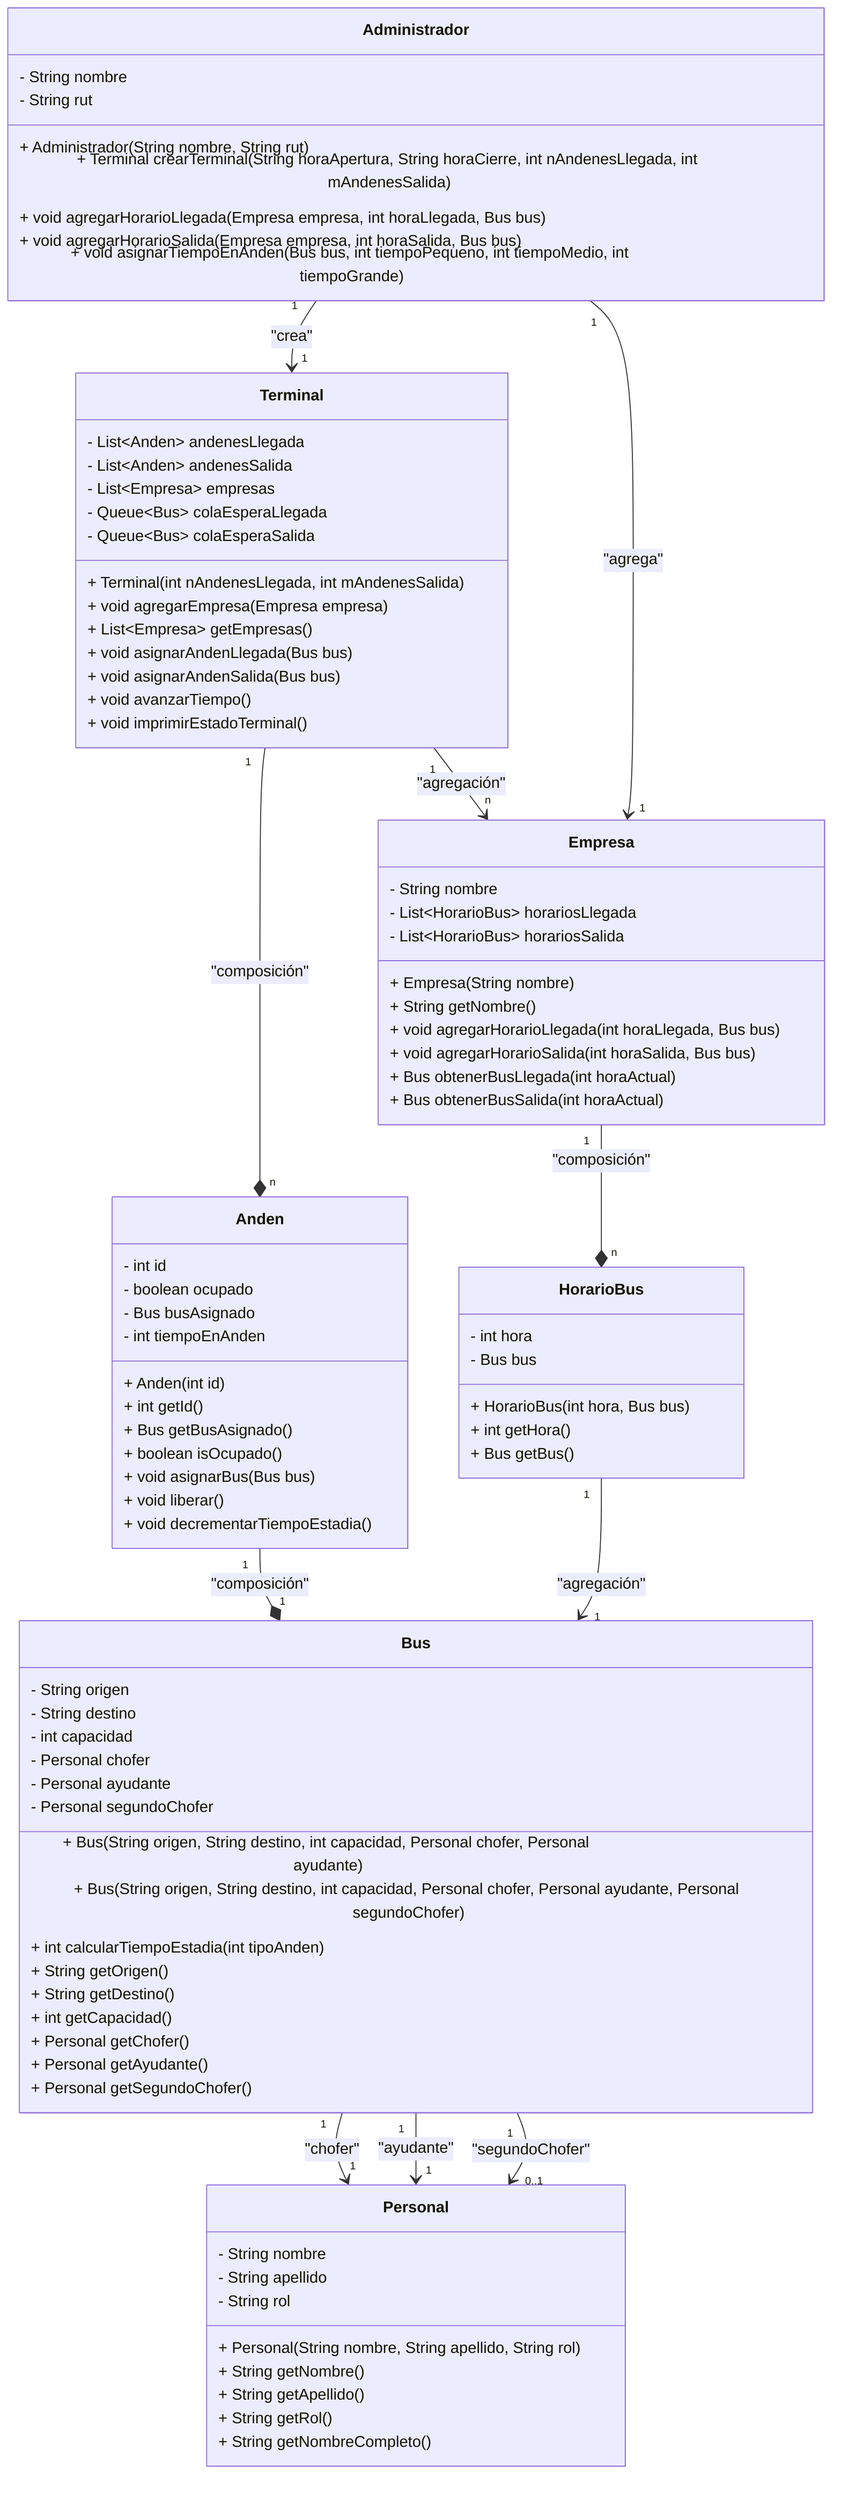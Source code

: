 classDiagram
    class Terminal {
        - List~Anden~ andenesLlegada
        - List~Anden~ andenesSalida
        - List~Empresa~ empresas
        - Queue~Bus~ colaEsperaLlegada
        - Queue~Bus~ colaEsperaSalida
        + Terminal(int nAndenesLlegada, int mAndenesSalida)
        + void agregarEmpresa(Empresa empresa)
        + List~Empresa~ getEmpresas()
        + void asignarAndenLlegada(Bus bus)
        + void asignarAndenSalida(Bus bus)
        + void avanzarTiempo()
        + void imprimirEstadoTerminal()
    }

    class Empresa {
        - String nombre
        - List~HorarioBus~ horariosLlegada
        - List~HorarioBus~ horariosSalida
        + Empresa(String nombre)
        + String getNombre()
        + void agregarHorarioLlegada(int horaLlegada, Bus bus)
        + void agregarHorarioSalida(int horaSalida, Bus bus)
        + Bus obtenerBusLlegada(int horaActual)
        + Bus obtenerBusSalida(int horaActual)
    }

    class Anden {
        - int id
        - boolean ocupado
        - Bus busAsignado
        - int tiempoEnAnden
        + Anden(int id)
        + int getId()
        + Bus getBusAsignado()
        + boolean isOcupado()
        + void asignarBus(Bus bus)
        + void liberar()
        + void decrementarTiempoEstadia()
    }

    class Bus {
        - String origen
        - String destino
        - int capacidad
        - Personal chofer
        - Personal ayudante
        - Personal segundoChofer
        + Bus(String origen, String destino, int capacidad, Personal chofer, Personal ayudante)
        + Bus(String origen, String destino, int capacidad, Personal chofer, Personal ayudante, Personal segundoChofer)
        + int calcularTiempoEstadia(int tipoAnden)
        + String getOrigen()
        + String getDestino()
        + int getCapacidad()
        + Personal getChofer()
        + Personal getAyudante()
        + Personal getSegundoChofer()
    }

    class HorarioBus {
        - int hora
        - Bus bus
        + HorarioBus(int hora, Bus bus)
        + int getHora()
        + Bus getBus()
    }

    class Personal {
        - String nombre
        - String apellido
        - String rol
        + Personal(String nombre, String apellido, String rol)
        + String getNombre()
        + String getApellido()
        + String getRol()
        + String getNombreCompleto()
    }

    class Administrador {
        - String nombre
        - String rut
        + Administrador(String nombre, String rut)
        + Terminal crearTerminal(String horaApertura, String horaCierre, int nAndenesLlegada, int mAndenesSalida)
        + void agregarHorarioLlegada(Empresa empresa, int horaLlegada, Bus bus)
        + void agregarHorarioSalida(Empresa empresa, int horaSalida, Bus bus)
        + void asignarTiempoEnAnden(Bus bus, int tiempoPequeno, int tiempoMedio, int tiempoGrande)
    }

    Terminal "1" --> "n" Empresa : "agregación"
    Terminal "1" --* "n" Anden : "composición"
    Empresa "1" --* "n" HorarioBus : "composición"
    Anden "1" --* "1" Bus : "composición"
    HorarioBus "1" --> "1" Bus : "agregación"
    Bus "1" --> "1" Personal : "chofer"
    Bus "1" --> "1" Personal : "ayudante"
    Bus "1" --> "0..1" Personal : "segundoChofer"
    Administrador "1" --> "1" Terminal : "crea"
    Administrador "1" --> "1" Empresa : "agrega"